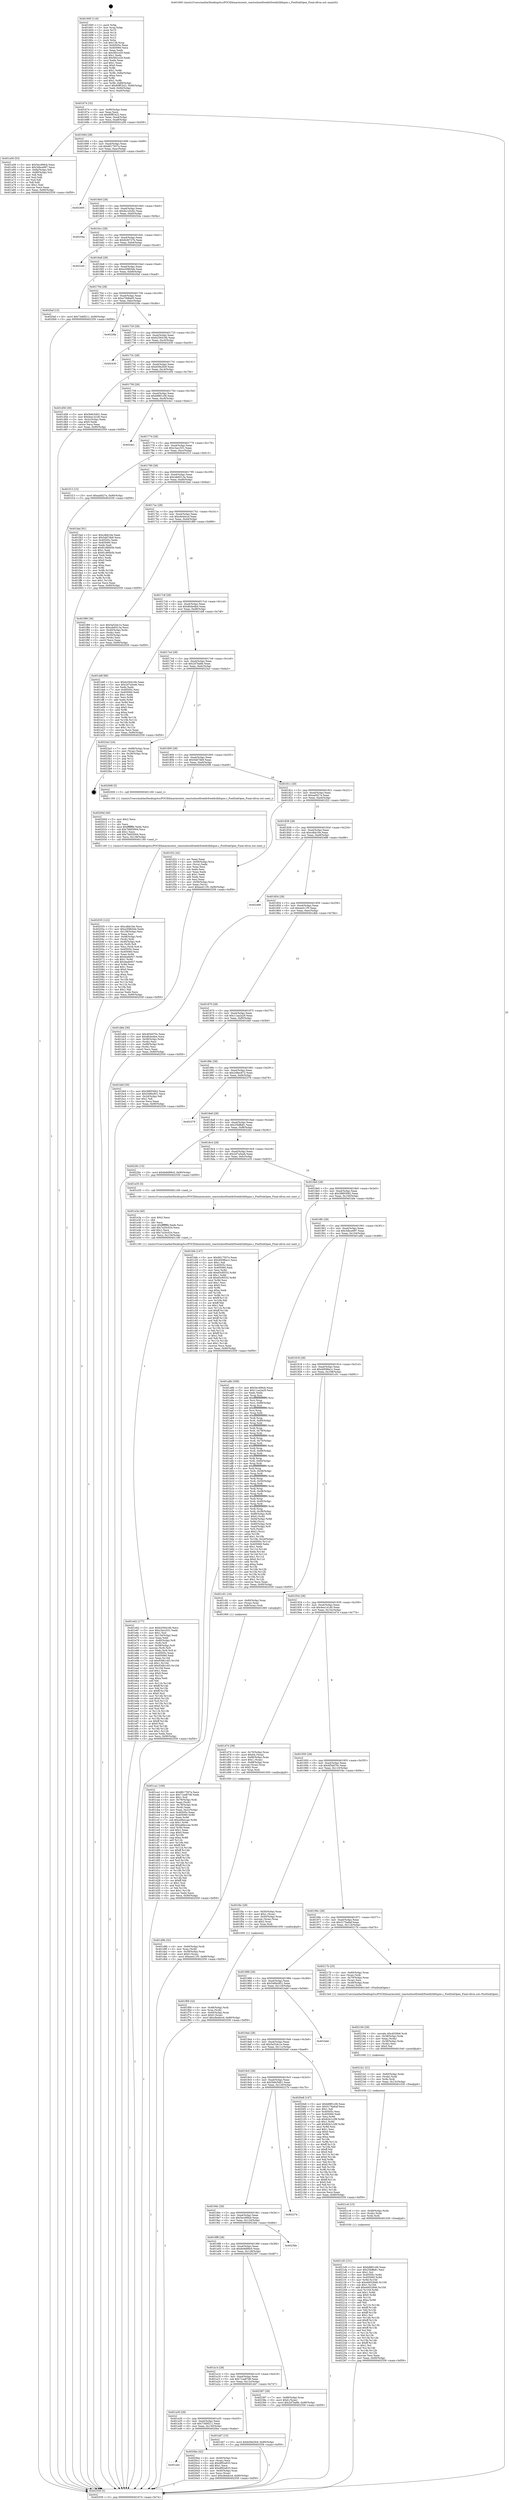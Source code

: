 digraph "0x401600" {
  label = "0x401600 (/mnt/c/Users/mathe/Desktop/tcc/POCII/binaries/extr_reactosbootfreeldrfreeldrlibfspxe.c_PxeDiskOpen_Final-ollvm.out::main(0))"
  labelloc = "t"
  node[shape=record]

  Entry [label="",width=0.3,height=0.3,shape=circle,fillcolor=black,style=filled]
  "0x401674" [label="{
     0x401674 [32]\l
     | [instrs]\l
     &nbsp;&nbsp;0x401674 \<+6\>: mov -0x90(%rbp),%eax\l
     &nbsp;&nbsp;0x40167a \<+2\>: mov %eax,%ecx\l
     &nbsp;&nbsp;0x40167c \<+6\>: sub $0x80ff1b22,%ecx\l
     &nbsp;&nbsp;0x401682 \<+6\>: mov %eax,-0xa4(%rbp)\l
     &nbsp;&nbsp;0x401688 \<+6\>: mov %ecx,-0xa8(%rbp)\l
     &nbsp;&nbsp;0x40168e \<+6\>: je 0000000000401a56 \<main+0x456\>\l
  }"]
  "0x401a56" [label="{
     0x401a56 [53]\l
     | [instrs]\l
     &nbsp;&nbsp;0x401a56 \<+5\>: mov $0x5ec499cb,%eax\l
     &nbsp;&nbsp;0x401a5b \<+5\>: mov $0x3dbce997,%ecx\l
     &nbsp;&nbsp;0x401a60 \<+6\>: mov -0x8a(%rbp),%dl\l
     &nbsp;&nbsp;0x401a66 \<+7\>: mov -0x89(%rbp),%sil\l
     &nbsp;&nbsp;0x401a6d \<+3\>: mov %dl,%dil\l
     &nbsp;&nbsp;0x401a70 \<+3\>: and %sil,%dil\l
     &nbsp;&nbsp;0x401a73 \<+3\>: xor %sil,%dl\l
     &nbsp;&nbsp;0x401a76 \<+3\>: or %dl,%dil\l
     &nbsp;&nbsp;0x401a79 \<+4\>: test $0x1,%dil\l
     &nbsp;&nbsp;0x401a7d \<+3\>: cmovne %ecx,%eax\l
     &nbsp;&nbsp;0x401a80 \<+6\>: mov %eax,-0x90(%rbp)\l
     &nbsp;&nbsp;0x401a86 \<+5\>: jmp 0000000000402559 \<main+0xf59\>\l
  }"]
  "0x401694" [label="{
     0x401694 [28]\l
     | [instrs]\l
     &nbsp;&nbsp;0x401694 \<+5\>: jmp 0000000000401699 \<main+0x99\>\l
     &nbsp;&nbsp;0x401699 \<+6\>: mov -0xa4(%rbp),%eax\l
     &nbsp;&nbsp;0x40169f \<+5\>: sub $0x8617507a,%eax\l
     &nbsp;&nbsp;0x4016a4 \<+6\>: mov %eax,-0xac(%rbp)\l
     &nbsp;&nbsp;0x4016aa \<+6\>: je 0000000000402400 \<main+0xe00\>\l
  }"]
  "0x402559" [label="{
     0x402559 [5]\l
     | [instrs]\l
     &nbsp;&nbsp;0x402559 \<+5\>: jmp 0000000000401674 \<main+0x74\>\l
  }"]
  "0x401600" [label="{
     0x401600 [116]\l
     | [instrs]\l
     &nbsp;&nbsp;0x401600 \<+1\>: push %rbp\l
     &nbsp;&nbsp;0x401601 \<+3\>: mov %rsp,%rbp\l
     &nbsp;&nbsp;0x401604 \<+2\>: push %r15\l
     &nbsp;&nbsp;0x401606 \<+2\>: push %r14\l
     &nbsp;&nbsp;0x401608 \<+2\>: push %r13\l
     &nbsp;&nbsp;0x40160a \<+2\>: push %r12\l
     &nbsp;&nbsp;0x40160c \<+1\>: push %rbx\l
     &nbsp;&nbsp;0x40160d \<+7\>: sub $0x138,%rsp\l
     &nbsp;&nbsp;0x401614 \<+7\>: mov 0x40505c,%eax\l
     &nbsp;&nbsp;0x40161b \<+7\>: mov 0x405060,%ecx\l
     &nbsp;&nbsp;0x401622 \<+2\>: mov %eax,%edx\l
     &nbsp;&nbsp;0x401624 \<+6\>: sub $0x5fd1e29,%edx\l
     &nbsp;&nbsp;0x40162a \<+3\>: sub $0x1,%edx\l
     &nbsp;&nbsp;0x40162d \<+6\>: add $0x5fd1e29,%edx\l
     &nbsp;&nbsp;0x401633 \<+3\>: imul %edx,%eax\l
     &nbsp;&nbsp;0x401636 \<+3\>: and $0x1,%eax\l
     &nbsp;&nbsp;0x401639 \<+3\>: cmp $0x0,%eax\l
     &nbsp;&nbsp;0x40163c \<+4\>: sete %r8b\l
     &nbsp;&nbsp;0x401640 \<+4\>: and $0x1,%r8b\l
     &nbsp;&nbsp;0x401644 \<+7\>: mov %r8b,-0x8a(%rbp)\l
     &nbsp;&nbsp;0x40164b \<+3\>: cmp $0xa,%ecx\l
     &nbsp;&nbsp;0x40164e \<+4\>: setl %r8b\l
     &nbsp;&nbsp;0x401652 \<+4\>: and $0x1,%r8b\l
     &nbsp;&nbsp;0x401656 \<+7\>: mov %r8b,-0x89(%rbp)\l
     &nbsp;&nbsp;0x40165d \<+10\>: movl $0x80ff1b22,-0x90(%rbp)\l
     &nbsp;&nbsp;0x401667 \<+6\>: mov %edi,-0x94(%rbp)\l
     &nbsp;&nbsp;0x40166d \<+7\>: mov %rsi,-0xa0(%rbp)\l
  }"]
  Exit [label="",width=0.3,height=0.3,shape=circle,fillcolor=black,style=filled,peripheries=2]
  "0x402400" [label="{
     0x402400\l
  }", style=dashed]
  "0x4016b0" [label="{
     0x4016b0 [28]\l
     | [instrs]\l
     &nbsp;&nbsp;0x4016b0 \<+5\>: jmp 00000000004016b5 \<main+0xb5\>\l
     &nbsp;&nbsp;0x4016b5 \<+6\>: mov -0xa4(%rbp),%eax\l
     &nbsp;&nbsp;0x4016bb \<+5\>: sub $0x9a1d3c6c,%eax\l
     &nbsp;&nbsp;0x4016c0 \<+6\>: mov %eax,-0xb0(%rbp)\l
     &nbsp;&nbsp;0x4016c6 \<+6\>: je 000000000040254a \<main+0xf4a\>\l
  }"]
  "0x4021d5" [label="{
     0x4021d5 [151]\l
     | [instrs]\l
     &nbsp;&nbsp;0x4021d5 \<+5\>: mov $0xb88f1c06,%eax\l
     &nbsp;&nbsp;0x4021da \<+5\>: mov $0x25bffa81,%esi\l
     &nbsp;&nbsp;0x4021df \<+2\>: mov $0x1,%cl\l
     &nbsp;&nbsp;0x4021e1 \<+8\>: mov 0x40505c,%r8d\l
     &nbsp;&nbsp;0x4021e9 \<+8\>: mov 0x405060,%r9d\l
     &nbsp;&nbsp;0x4021f1 \<+3\>: mov %r8d,%r10d\l
     &nbsp;&nbsp;0x4021f4 \<+7\>: sub $0xeb652846,%r10d\l
     &nbsp;&nbsp;0x4021fb \<+4\>: sub $0x1,%r10d\l
     &nbsp;&nbsp;0x4021ff \<+7\>: add $0xeb652846,%r10d\l
     &nbsp;&nbsp;0x402206 \<+4\>: imul %r10d,%r8d\l
     &nbsp;&nbsp;0x40220a \<+4\>: and $0x1,%r8d\l
     &nbsp;&nbsp;0x40220e \<+4\>: cmp $0x0,%r8d\l
     &nbsp;&nbsp;0x402212 \<+4\>: sete %r11b\l
     &nbsp;&nbsp;0x402216 \<+4\>: cmp $0xa,%r9d\l
     &nbsp;&nbsp;0x40221a \<+3\>: setl %bl\l
     &nbsp;&nbsp;0x40221d \<+3\>: mov %r11b,%r14b\l
     &nbsp;&nbsp;0x402220 \<+4\>: xor $0xff,%r14b\l
     &nbsp;&nbsp;0x402224 \<+3\>: mov %bl,%r15b\l
     &nbsp;&nbsp;0x402227 \<+4\>: xor $0xff,%r15b\l
     &nbsp;&nbsp;0x40222b \<+3\>: xor $0x1,%cl\l
     &nbsp;&nbsp;0x40222e \<+3\>: mov %r14b,%r12b\l
     &nbsp;&nbsp;0x402231 \<+4\>: and $0xff,%r12b\l
     &nbsp;&nbsp;0x402235 \<+3\>: and %cl,%r11b\l
     &nbsp;&nbsp;0x402238 \<+3\>: mov %r15b,%r13b\l
     &nbsp;&nbsp;0x40223b \<+4\>: and $0xff,%r13b\l
     &nbsp;&nbsp;0x40223f \<+2\>: and %cl,%bl\l
     &nbsp;&nbsp;0x402241 \<+3\>: or %r11b,%r12b\l
     &nbsp;&nbsp;0x402244 \<+3\>: or %bl,%r13b\l
     &nbsp;&nbsp;0x402247 \<+3\>: xor %r13b,%r12b\l
     &nbsp;&nbsp;0x40224a \<+3\>: or %r15b,%r14b\l
     &nbsp;&nbsp;0x40224d \<+4\>: xor $0xff,%r14b\l
     &nbsp;&nbsp;0x402251 \<+3\>: or $0x1,%cl\l
     &nbsp;&nbsp;0x402254 \<+3\>: and %cl,%r14b\l
     &nbsp;&nbsp;0x402257 \<+3\>: or %r14b,%r12b\l
     &nbsp;&nbsp;0x40225a \<+4\>: test $0x1,%r12b\l
     &nbsp;&nbsp;0x40225e \<+3\>: cmovne %esi,%eax\l
     &nbsp;&nbsp;0x402261 \<+6\>: mov %eax,-0x90(%rbp)\l
     &nbsp;&nbsp;0x402267 \<+5\>: jmp 0000000000402559 \<main+0xf59\>\l
  }"]
  "0x40254a" [label="{
     0x40254a\l
  }", style=dashed]
  "0x4016cc" [label="{
     0x4016cc [28]\l
     | [instrs]\l
     &nbsp;&nbsp;0x4016cc \<+5\>: jmp 00000000004016d1 \<main+0xd1\>\l
     &nbsp;&nbsp;0x4016d1 \<+6\>: mov -0xa4(%rbp),%eax\l
     &nbsp;&nbsp;0x4016d7 \<+5\>: sub $0x9cfd727b,%eax\l
     &nbsp;&nbsp;0x4016dc \<+6\>: mov %eax,-0xb4(%rbp)\l
     &nbsp;&nbsp;0x4016e2 \<+6\>: je 00000000004022e0 \<main+0xce0\>\l
  }"]
  "0x4021c6" [label="{
     0x4021c6 [15]\l
     | [instrs]\l
     &nbsp;&nbsp;0x4021c6 \<+4\>: mov -0x48(%rbp),%rdx\l
     &nbsp;&nbsp;0x4021ca \<+3\>: mov (%rdx),%rdx\l
     &nbsp;&nbsp;0x4021cd \<+3\>: mov %rdx,%rdi\l
     &nbsp;&nbsp;0x4021d0 \<+5\>: call 0000000000401030 \<free@plt\>\l
     | [calls]\l
     &nbsp;&nbsp;0x401030 \{1\} (unknown)\l
  }"]
  "0x4022e0" [label="{
     0x4022e0\l
  }", style=dashed]
  "0x4016e8" [label="{
     0x4016e8 [28]\l
     | [instrs]\l
     &nbsp;&nbsp;0x4016e8 \<+5\>: jmp 00000000004016ed \<main+0xed\>\l
     &nbsp;&nbsp;0x4016ed \<+6\>: mov -0xa4(%rbp),%eax\l
     &nbsp;&nbsp;0x4016f3 \<+5\>: sub $0xa308b5de,%eax\l
     &nbsp;&nbsp;0x4016f8 \<+6\>: mov %eax,-0xb8(%rbp)\l
     &nbsp;&nbsp;0x4016fe \<+6\>: je 00000000004020af \<main+0xaaf\>\l
  }"]
  "0x4021b1" [label="{
     0x4021b1 [21]\l
     | [instrs]\l
     &nbsp;&nbsp;0x4021b1 \<+4\>: mov -0x60(%rbp),%rdx\l
     &nbsp;&nbsp;0x4021b5 \<+3\>: mov (%rdx),%rdx\l
     &nbsp;&nbsp;0x4021b8 \<+3\>: mov %rdx,%rdi\l
     &nbsp;&nbsp;0x4021bb \<+6\>: mov %eax,-0x13c(%rbp)\l
     &nbsp;&nbsp;0x4021c1 \<+5\>: call 0000000000401030 \<free@plt\>\l
     | [calls]\l
     &nbsp;&nbsp;0x401030 \{1\} (unknown)\l
  }"]
  "0x4020af" [label="{
     0x4020af [15]\l
     | [instrs]\l
     &nbsp;&nbsp;0x4020af \<+10\>: movl $0x73d0f211,-0x90(%rbp)\l
     &nbsp;&nbsp;0x4020b9 \<+5\>: jmp 0000000000402559 \<main+0xf59\>\l
  }"]
  "0x401704" [label="{
     0x401704 [28]\l
     | [instrs]\l
     &nbsp;&nbsp;0x401704 \<+5\>: jmp 0000000000401709 \<main+0x109\>\l
     &nbsp;&nbsp;0x401709 \<+6\>: mov -0xa4(%rbp),%eax\l
     &nbsp;&nbsp;0x40170f \<+5\>: sub $0xa79d6a05,%eax\l
     &nbsp;&nbsp;0x401714 \<+6\>: mov %eax,-0xbc(%rbp)\l
     &nbsp;&nbsp;0x40171a \<+6\>: je 000000000040228a \<main+0xc8a\>\l
  }"]
  "0x402194" [label="{
     0x402194 [29]\l
     | [instrs]\l
     &nbsp;&nbsp;0x402194 \<+10\>: movabs $0x4030b6,%rdi\l
     &nbsp;&nbsp;0x40219e \<+4\>: mov -0x38(%rbp),%rdx\l
     &nbsp;&nbsp;0x4021a2 \<+2\>: mov %eax,(%rdx)\l
     &nbsp;&nbsp;0x4021a4 \<+4\>: mov -0x38(%rbp),%rdx\l
     &nbsp;&nbsp;0x4021a8 \<+2\>: mov (%rdx),%esi\l
     &nbsp;&nbsp;0x4021aa \<+2\>: mov $0x0,%al\l
     &nbsp;&nbsp;0x4021ac \<+5\>: call 0000000000401040 \<printf@plt\>\l
     | [calls]\l
     &nbsp;&nbsp;0x401040 \{1\} (unknown)\l
  }"]
  "0x40228a" [label="{
     0x40228a\l
  }", style=dashed]
  "0x401720" [label="{
     0x401720 [28]\l
     | [instrs]\l
     &nbsp;&nbsp;0x401720 \<+5\>: jmp 0000000000401725 \<main+0x125\>\l
     &nbsp;&nbsp;0x401725 \<+6\>: mov -0xa4(%rbp),%eax\l
     &nbsp;&nbsp;0x40172b \<+5\>: sub $0xb256416b,%eax\l
     &nbsp;&nbsp;0x401730 \<+6\>: mov %eax,-0xc0(%rbp)\l
     &nbsp;&nbsp;0x401736 \<+6\>: je 0000000000402430 \<main+0xe30\>\l
  }"]
  "0x401a4c" [label="{
     0x401a4c\l
  }", style=dashed]
  "0x402430" [label="{
     0x402430\l
  }", style=dashed]
  "0x40173c" [label="{
     0x40173c [28]\l
     | [instrs]\l
     &nbsp;&nbsp;0x40173c \<+5\>: jmp 0000000000401741 \<main+0x141\>\l
     &nbsp;&nbsp;0x401741 \<+6\>: mov -0xa4(%rbp),%eax\l
     &nbsp;&nbsp;0x401747 \<+5\>: sub $0xb59e2fc9,%eax\l
     &nbsp;&nbsp;0x40174c \<+6\>: mov %eax,-0xc4(%rbp)\l
     &nbsp;&nbsp;0x401752 \<+6\>: je 0000000000401d56 \<main+0x756\>\l
  }"]
  "0x4020be" [label="{
     0x4020be [42]\l
     | [instrs]\l
     &nbsp;&nbsp;0x4020be \<+4\>: mov -0x40(%rbp),%rax\l
     &nbsp;&nbsp;0x4020c2 \<+2\>: mov (%rax),%ecx\l
     &nbsp;&nbsp;0x4020c4 \<+6\>: sub $0xdf92e633,%ecx\l
     &nbsp;&nbsp;0x4020ca \<+3\>: add $0x1,%ecx\l
     &nbsp;&nbsp;0x4020cd \<+6\>: add $0xdf92e633,%ecx\l
     &nbsp;&nbsp;0x4020d3 \<+4\>: mov -0x40(%rbp),%rax\l
     &nbsp;&nbsp;0x4020d7 \<+2\>: mov %ecx,(%rax)\l
     &nbsp;&nbsp;0x4020d9 \<+10\>: movl $0xcfe4dccd,-0x90(%rbp)\l
     &nbsp;&nbsp;0x4020e3 \<+5\>: jmp 0000000000402559 \<main+0xf59\>\l
  }"]
  "0x401d56" [label="{
     0x401d56 [30]\l
     | [instrs]\l
     &nbsp;&nbsp;0x401d56 \<+5\>: mov $0x5b8c5d01,%eax\l
     &nbsp;&nbsp;0x401d5b \<+5\>: mov $0x4ea141d0,%ecx\l
     &nbsp;&nbsp;0x401d60 \<+3\>: mov -0x2c(%rbp),%edx\l
     &nbsp;&nbsp;0x401d63 \<+3\>: cmp $0x0,%edx\l
     &nbsp;&nbsp;0x401d66 \<+3\>: cmove %ecx,%eax\l
     &nbsp;&nbsp;0x401d69 \<+6\>: mov %eax,-0x90(%rbp)\l
     &nbsp;&nbsp;0x401d6f \<+5\>: jmp 0000000000402559 \<main+0xf59\>\l
  }"]
  "0x401758" [label="{
     0x401758 [28]\l
     | [instrs]\l
     &nbsp;&nbsp;0x401758 \<+5\>: jmp 000000000040175d \<main+0x15d\>\l
     &nbsp;&nbsp;0x40175d \<+6\>: mov -0xa4(%rbp),%eax\l
     &nbsp;&nbsp;0x401763 \<+5\>: sub $0xb88f1c06,%eax\l
     &nbsp;&nbsp;0x401768 \<+6\>: mov %eax,-0xc8(%rbp)\l
     &nbsp;&nbsp;0x40176e \<+6\>: je 00000000004024e1 \<main+0xee1\>\l
  }"]
  "0x402035" [label="{
     0x402035 [122]\l
     | [instrs]\l
     &nbsp;&nbsp;0x402035 \<+5\>: mov $0xcdbb16e,%ecx\l
     &nbsp;&nbsp;0x40203a \<+5\>: mov $0xa308b5de,%edx\l
     &nbsp;&nbsp;0x40203f \<+6\>: mov -0x138(%rbp),%esi\l
     &nbsp;&nbsp;0x402045 \<+3\>: imul %eax,%esi\l
     &nbsp;&nbsp;0x402048 \<+4\>: mov -0x48(%rbp),%rdi\l
     &nbsp;&nbsp;0x40204c \<+3\>: mov (%rdi),%rdi\l
     &nbsp;&nbsp;0x40204f \<+4\>: mov -0x40(%rbp),%r8\l
     &nbsp;&nbsp;0x402053 \<+3\>: movslq (%r8),%r8\l
     &nbsp;&nbsp;0x402056 \<+4\>: mov %esi,(%rdi,%r8,4)\l
     &nbsp;&nbsp;0x40205a \<+7\>: mov 0x40505c,%eax\l
     &nbsp;&nbsp;0x402061 \<+7\>: mov 0x405060,%esi\l
     &nbsp;&nbsp;0x402068 \<+3\>: mov %eax,%r9d\l
     &nbsp;&nbsp;0x40206b \<+7\>: sub $0x4eafe927,%r9d\l
     &nbsp;&nbsp;0x402072 \<+4\>: sub $0x1,%r9d\l
     &nbsp;&nbsp;0x402076 \<+7\>: add $0x4eafe927,%r9d\l
     &nbsp;&nbsp;0x40207d \<+4\>: imul %r9d,%eax\l
     &nbsp;&nbsp;0x402081 \<+3\>: and $0x1,%eax\l
     &nbsp;&nbsp;0x402084 \<+3\>: cmp $0x0,%eax\l
     &nbsp;&nbsp;0x402087 \<+4\>: sete %r10b\l
     &nbsp;&nbsp;0x40208b \<+3\>: cmp $0xa,%esi\l
     &nbsp;&nbsp;0x40208e \<+4\>: setl %r11b\l
     &nbsp;&nbsp;0x402092 \<+3\>: mov %r10b,%bl\l
     &nbsp;&nbsp;0x402095 \<+3\>: and %r11b,%bl\l
     &nbsp;&nbsp;0x402098 \<+3\>: xor %r11b,%r10b\l
     &nbsp;&nbsp;0x40209b \<+3\>: or %r10b,%bl\l
     &nbsp;&nbsp;0x40209e \<+3\>: test $0x1,%bl\l
     &nbsp;&nbsp;0x4020a1 \<+3\>: cmovne %edx,%ecx\l
     &nbsp;&nbsp;0x4020a4 \<+6\>: mov %ecx,-0x90(%rbp)\l
     &nbsp;&nbsp;0x4020aa \<+5\>: jmp 0000000000402559 \<main+0xf59\>\l
  }"]
  "0x4024e1" [label="{
     0x4024e1\l
  }", style=dashed]
  "0x401774" [label="{
     0x401774 [28]\l
     | [instrs]\l
     &nbsp;&nbsp;0x401774 \<+5\>: jmp 0000000000401779 \<main+0x179\>\l
     &nbsp;&nbsp;0x401779 \<+6\>: mov -0xa4(%rbp),%eax\l
     &nbsp;&nbsp;0x40177f \<+5\>: sub $0xc3acc531,%eax\l
     &nbsp;&nbsp;0x401784 \<+6\>: mov %eax,-0xcc(%rbp)\l
     &nbsp;&nbsp;0x40178a \<+6\>: je 0000000000401f13 \<main+0x913\>\l
  }"]
  "0x40200d" [label="{
     0x40200d [40]\l
     | [instrs]\l
     &nbsp;&nbsp;0x40200d \<+5\>: mov $0x2,%ecx\l
     &nbsp;&nbsp;0x402012 \<+1\>: cltd\l
     &nbsp;&nbsp;0x402013 \<+2\>: idiv %ecx\l
     &nbsp;&nbsp;0x402015 \<+6\>: imul $0xfffffffe,%edx,%ecx\l
     &nbsp;&nbsp;0x40201b \<+6\>: sub $0x7b605004,%ecx\l
     &nbsp;&nbsp;0x402021 \<+3\>: add $0x1,%ecx\l
     &nbsp;&nbsp;0x402024 \<+6\>: add $0x7b605004,%ecx\l
     &nbsp;&nbsp;0x40202a \<+6\>: mov %ecx,-0x138(%rbp)\l
     &nbsp;&nbsp;0x402030 \<+5\>: call 0000000000401160 \<next_i\>\l
     | [calls]\l
     &nbsp;&nbsp;0x401160 \{1\} (/mnt/c/Users/mathe/Desktop/tcc/POCII/binaries/extr_reactosbootfreeldrfreeldrlibfspxe.c_PxeDiskOpen_Final-ollvm.out::next_i)\l
  }"]
  "0x401f13" [label="{
     0x401f13 [15]\l
     | [instrs]\l
     &nbsp;&nbsp;0x401f13 \<+10\>: movl $0xaaf427a,-0x90(%rbp)\l
     &nbsp;&nbsp;0x401f1d \<+5\>: jmp 0000000000402559 \<main+0xf59\>\l
  }"]
  "0x401790" [label="{
     0x401790 [28]\l
     | [instrs]\l
     &nbsp;&nbsp;0x401790 \<+5\>: jmp 0000000000401795 \<main+0x195\>\l
     &nbsp;&nbsp;0x401795 \<+6\>: mov -0xa4(%rbp),%eax\l
     &nbsp;&nbsp;0x40179b \<+5\>: sub $0xcde9313a,%eax\l
     &nbsp;&nbsp;0x4017a0 \<+6\>: mov %eax,-0xd0(%rbp)\l
     &nbsp;&nbsp;0x4017a6 \<+6\>: je 0000000000401fad \<main+0x9ad\>\l
  }"]
  "0x401f69" [label="{
     0x401f69 [32]\l
     | [instrs]\l
     &nbsp;&nbsp;0x401f69 \<+4\>: mov -0x48(%rbp),%rdi\l
     &nbsp;&nbsp;0x401f6d \<+3\>: mov %rax,(%rdi)\l
     &nbsp;&nbsp;0x401f70 \<+4\>: mov -0x40(%rbp),%rax\l
     &nbsp;&nbsp;0x401f74 \<+6\>: movl $0x0,(%rax)\l
     &nbsp;&nbsp;0x401f7a \<+10\>: movl $0xcfe4dccd,-0x90(%rbp)\l
     &nbsp;&nbsp;0x401f84 \<+5\>: jmp 0000000000402559 \<main+0xf59\>\l
  }"]
  "0x401fad" [label="{
     0x401fad [91]\l
     | [instrs]\l
     &nbsp;&nbsp;0x401fad \<+5\>: mov $0xcdbb16e,%eax\l
     &nbsp;&nbsp;0x401fb2 \<+5\>: mov $0x5dd7db9,%ecx\l
     &nbsp;&nbsp;0x401fb7 \<+7\>: mov 0x40505c,%edx\l
     &nbsp;&nbsp;0x401fbe \<+7\>: mov 0x405060,%esi\l
     &nbsp;&nbsp;0x401fc5 \<+2\>: mov %edx,%edi\l
     &nbsp;&nbsp;0x401fc7 \<+6\>: add $0x81d80b5b,%edi\l
     &nbsp;&nbsp;0x401fcd \<+3\>: sub $0x1,%edi\l
     &nbsp;&nbsp;0x401fd0 \<+6\>: sub $0x81d80b5b,%edi\l
     &nbsp;&nbsp;0x401fd6 \<+3\>: imul %edi,%edx\l
     &nbsp;&nbsp;0x401fd9 \<+3\>: and $0x1,%edx\l
     &nbsp;&nbsp;0x401fdc \<+3\>: cmp $0x0,%edx\l
     &nbsp;&nbsp;0x401fdf \<+4\>: sete %r8b\l
     &nbsp;&nbsp;0x401fe3 \<+3\>: cmp $0xa,%esi\l
     &nbsp;&nbsp;0x401fe6 \<+4\>: setl %r9b\l
     &nbsp;&nbsp;0x401fea \<+3\>: mov %r8b,%r10b\l
     &nbsp;&nbsp;0x401fed \<+3\>: and %r9b,%r10b\l
     &nbsp;&nbsp;0x401ff0 \<+3\>: xor %r9b,%r8b\l
     &nbsp;&nbsp;0x401ff3 \<+3\>: or %r8b,%r10b\l
     &nbsp;&nbsp;0x401ff6 \<+4\>: test $0x1,%r10b\l
     &nbsp;&nbsp;0x401ffa \<+3\>: cmovne %ecx,%eax\l
     &nbsp;&nbsp;0x401ffd \<+6\>: mov %eax,-0x90(%rbp)\l
     &nbsp;&nbsp;0x402003 \<+5\>: jmp 0000000000402559 \<main+0xf59\>\l
  }"]
  "0x4017ac" [label="{
     0x4017ac [28]\l
     | [instrs]\l
     &nbsp;&nbsp;0x4017ac \<+5\>: jmp 00000000004017b1 \<main+0x1b1\>\l
     &nbsp;&nbsp;0x4017b1 \<+6\>: mov -0xa4(%rbp),%eax\l
     &nbsp;&nbsp;0x4017b7 \<+5\>: sub $0xcfe4dccd,%eax\l
     &nbsp;&nbsp;0x4017bc \<+6\>: mov %eax,-0xd4(%rbp)\l
     &nbsp;&nbsp;0x4017c2 \<+6\>: je 0000000000401f89 \<main+0x989\>\l
  }"]
  "0x401e62" [label="{
     0x401e62 [177]\l
     | [instrs]\l
     &nbsp;&nbsp;0x401e62 \<+5\>: mov $0xb256416b,%ecx\l
     &nbsp;&nbsp;0x401e67 \<+5\>: mov $0xc3acc531,%edx\l
     &nbsp;&nbsp;0x401e6c \<+3\>: mov $0x1,%sil\l
     &nbsp;&nbsp;0x401e6f \<+6\>: mov -0x134(%rbp),%edi\l
     &nbsp;&nbsp;0x401e75 \<+3\>: imul %eax,%edi\l
     &nbsp;&nbsp;0x401e78 \<+4\>: mov -0x60(%rbp),%r8\l
     &nbsp;&nbsp;0x401e7c \<+3\>: mov (%r8),%r8\l
     &nbsp;&nbsp;0x401e7f \<+4\>: mov -0x58(%rbp),%r9\l
     &nbsp;&nbsp;0x401e83 \<+3\>: movslq (%r9),%r9\l
     &nbsp;&nbsp;0x401e86 \<+4\>: mov %edi,(%r8,%r9,4)\l
     &nbsp;&nbsp;0x401e8a \<+7\>: mov 0x40505c,%eax\l
     &nbsp;&nbsp;0x401e91 \<+7\>: mov 0x405060,%edi\l
     &nbsp;&nbsp;0x401e98 \<+3\>: mov %eax,%r10d\l
     &nbsp;&nbsp;0x401e9b \<+7\>: sub $0x93db1c63,%r10d\l
     &nbsp;&nbsp;0x401ea2 \<+4\>: sub $0x1,%r10d\l
     &nbsp;&nbsp;0x401ea6 \<+7\>: add $0x93db1c63,%r10d\l
     &nbsp;&nbsp;0x401ead \<+4\>: imul %r10d,%eax\l
     &nbsp;&nbsp;0x401eb1 \<+3\>: and $0x1,%eax\l
     &nbsp;&nbsp;0x401eb4 \<+3\>: cmp $0x0,%eax\l
     &nbsp;&nbsp;0x401eb7 \<+4\>: sete %r11b\l
     &nbsp;&nbsp;0x401ebb \<+3\>: cmp $0xa,%edi\l
     &nbsp;&nbsp;0x401ebe \<+3\>: setl %bl\l
     &nbsp;&nbsp;0x401ec1 \<+3\>: mov %r11b,%r14b\l
     &nbsp;&nbsp;0x401ec4 \<+4\>: xor $0xff,%r14b\l
     &nbsp;&nbsp;0x401ec8 \<+3\>: mov %bl,%r15b\l
     &nbsp;&nbsp;0x401ecb \<+4\>: xor $0xff,%r15b\l
     &nbsp;&nbsp;0x401ecf \<+4\>: xor $0x0,%sil\l
     &nbsp;&nbsp;0x401ed3 \<+3\>: mov %r14b,%r12b\l
     &nbsp;&nbsp;0x401ed6 \<+4\>: and $0x0,%r12b\l
     &nbsp;&nbsp;0x401eda \<+3\>: and %sil,%r11b\l
     &nbsp;&nbsp;0x401edd \<+3\>: mov %r15b,%r13b\l
     &nbsp;&nbsp;0x401ee0 \<+4\>: and $0x0,%r13b\l
     &nbsp;&nbsp;0x401ee4 \<+3\>: and %sil,%bl\l
     &nbsp;&nbsp;0x401ee7 \<+3\>: or %r11b,%r12b\l
     &nbsp;&nbsp;0x401eea \<+3\>: or %bl,%r13b\l
     &nbsp;&nbsp;0x401eed \<+3\>: xor %r13b,%r12b\l
     &nbsp;&nbsp;0x401ef0 \<+3\>: or %r15b,%r14b\l
     &nbsp;&nbsp;0x401ef3 \<+4\>: xor $0xff,%r14b\l
     &nbsp;&nbsp;0x401ef7 \<+4\>: or $0x0,%sil\l
     &nbsp;&nbsp;0x401efb \<+3\>: and %sil,%r14b\l
     &nbsp;&nbsp;0x401efe \<+3\>: or %r14b,%r12b\l
     &nbsp;&nbsp;0x401f01 \<+4\>: test $0x1,%r12b\l
     &nbsp;&nbsp;0x401f05 \<+3\>: cmovne %edx,%ecx\l
     &nbsp;&nbsp;0x401f08 \<+6\>: mov %ecx,-0x90(%rbp)\l
     &nbsp;&nbsp;0x401f0e \<+5\>: jmp 0000000000402559 \<main+0xf59\>\l
  }"]
  "0x401f89" [label="{
     0x401f89 [36]\l
     | [instrs]\l
     &nbsp;&nbsp;0x401f89 \<+5\>: mov $0x5a52dc1e,%eax\l
     &nbsp;&nbsp;0x401f8e \<+5\>: mov $0xcde9313a,%ecx\l
     &nbsp;&nbsp;0x401f93 \<+4\>: mov -0x40(%rbp),%rdx\l
     &nbsp;&nbsp;0x401f97 \<+2\>: mov (%rdx),%esi\l
     &nbsp;&nbsp;0x401f99 \<+4\>: mov -0x50(%rbp),%rdx\l
     &nbsp;&nbsp;0x401f9d \<+2\>: cmp (%rdx),%esi\l
     &nbsp;&nbsp;0x401f9f \<+3\>: cmovl %ecx,%eax\l
     &nbsp;&nbsp;0x401fa2 \<+6\>: mov %eax,-0x90(%rbp)\l
     &nbsp;&nbsp;0x401fa8 \<+5\>: jmp 0000000000402559 \<main+0xf59\>\l
  }"]
  "0x4017c8" [label="{
     0x4017c8 [28]\l
     | [instrs]\l
     &nbsp;&nbsp;0x4017c8 \<+5\>: jmp 00000000004017cd \<main+0x1cd\>\l
     &nbsp;&nbsp;0x4017cd \<+6\>: mov -0xa4(%rbp),%eax\l
     &nbsp;&nbsp;0x4017d3 \<+5\>: sub $0xdfcbe4b4,%eax\l
     &nbsp;&nbsp;0x4017d8 \<+6\>: mov %eax,-0xd8(%rbp)\l
     &nbsp;&nbsp;0x4017de \<+6\>: je 0000000000401ddf \<main+0x7df\>\l
  }"]
  "0x401e3a" [label="{
     0x401e3a [40]\l
     | [instrs]\l
     &nbsp;&nbsp;0x401e3a \<+5\>: mov $0x2,%ecx\l
     &nbsp;&nbsp;0x401e3f \<+1\>: cltd\l
     &nbsp;&nbsp;0x401e40 \<+2\>: idiv %ecx\l
     &nbsp;&nbsp;0x401e42 \<+6\>: imul $0xfffffffe,%edx,%ecx\l
     &nbsp;&nbsp;0x401e48 \<+6\>: add $0x7a20c024,%ecx\l
     &nbsp;&nbsp;0x401e4e \<+3\>: add $0x1,%ecx\l
     &nbsp;&nbsp;0x401e51 \<+6\>: sub $0x7a20c024,%ecx\l
     &nbsp;&nbsp;0x401e57 \<+6\>: mov %ecx,-0x134(%rbp)\l
     &nbsp;&nbsp;0x401e5d \<+5\>: call 0000000000401160 \<next_i\>\l
     | [calls]\l
     &nbsp;&nbsp;0x401160 \{1\} (/mnt/c/Users/mathe/Desktop/tcc/POCII/binaries/extr_reactosbootfreeldrfreeldrlibfspxe.c_PxeDiskOpen_Final-ollvm.out::next_i)\l
  }"]
  "0x401ddf" [label="{
     0x401ddf [86]\l
     | [instrs]\l
     &nbsp;&nbsp;0x401ddf \<+5\>: mov $0xb256416b,%eax\l
     &nbsp;&nbsp;0x401de4 \<+5\>: mov $0x2d7a5eeb,%ecx\l
     &nbsp;&nbsp;0x401de9 \<+2\>: xor %edx,%edx\l
     &nbsp;&nbsp;0x401deb \<+7\>: mov 0x40505c,%esi\l
     &nbsp;&nbsp;0x401df2 \<+7\>: mov 0x405060,%edi\l
     &nbsp;&nbsp;0x401df9 \<+3\>: sub $0x1,%edx\l
     &nbsp;&nbsp;0x401dfc \<+3\>: mov %esi,%r8d\l
     &nbsp;&nbsp;0x401dff \<+3\>: add %edx,%r8d\l
     &nbsp;&nbsp;0x401e02 \<+4\>: imul %r8d,%esi\l
     &nbsp;&nbsp;0x401e06 \<+3\>: and $0x1,%esi\l
     &nbsp;&nbsp;0x401e09 \<+3\>: cmp $0x0,%esi\l
     &nbsp;&nbsp;0x401e0c \<+4\>: sete %r9b\l
     &nbsp;&nbsp;0x401e10 \<+3\>: cmp $0xa,%edi\l
     &nbsp;&nbsp;0x401e13 \<+4\>: setl %r10b\l
     &nbsp;&nbsp;0x401e17 \<+3\>: mov %r9b,%r11b\l
     &nbsp;&nbsp;0x401e1a \<+3\>: and %r10b,%r11b\l
     &nbsp;&nbsp;0x401e1d \<+3\>: xor %r10b,%r9b\l
     &nbsp;&nbsp;0x401e20 \<+3\>: or %r9b,%r11b\l
     &nbsp;&nbsp;0x401e23 \<+4\>: test $0x1,%r11b\l
     &nbsp;&nbsp;0x401e27 \<+3\>: cmovne %ecx,%eax\l
     &nbsp;&nbsp;0x401e2a \<+6\>: mov %eax,-0x90(%rbp)\l
     &nbsp;&nbsp;0x401e30 \<+5\>: jmp 0000000000402559 \<main+0xf59\>\l
  }"]
  "0x4017e4" [label="{
     0x4017e4 [28]\l
     | [instrs]\l
     &nbsp;&nbsp;0x4017e4 \<+5\>: jmp 00000000004017e9 \<main+0x1e9\>\l
     &nbsp;&nbsp;0x4017e9 \<+6\>: mov -0xa4(%rbp),%eax\l
     &nbsp;&nbsp;0x4017ef \<+5\>: sub $0x2d7ba6b,%eax\l
     &nbsp;&nbsp;0x4017f4 \<+6\>: mov %eax,-0xdc(%rbp)\l
     &nbsp;&nbsp;0x4017fa \<+6\>: je 00000000004023a3 \<main+0xda3\>\l
  }"]
  "0x401d9b" [label="{
     0x401d9b [32]\l
     | [instrs]\l
     &nbsp;&nbsp;0x401d9b \<+4\>: mov -0x60(%rbp),%rdi\l
     &nbsp;&nbsp;0x401d9f \<+3\>: mov %rax,(%rdi)\l
     &nbsp;&nbsp;0x401da2 \<+4\>: mov -0x58(%rbp),%rax\l
     &nbsp;&nbsp;0x401da6 \<+6\>: movl $0x0,(%rax)\l
     &nbsp;&nbsp;0x401dac \<+10\>: movl $0xee411f5,-0x90(%rbp)\l
     &nbsp;&nbsp;0x401db6 \<+5\>: jmp 0000000000402559 \<main+0xf59\>\l
  }"]
  "0x4023a3" [label="{
     0x4023a3 [24]\l
     | [instrs]\l
     &nbsp;&nbsp;0x4023a3 \<+7\>: mov -0x88(%rbp),%rax\l
     &nbsp;&nbsp;0x4023aa \<+2\>: mov (%rax),%eax\l
     &nbsp;&nbsp;0x4023ac \<+4\>: lea -0x28(%rbp),%rsp\l
     &nbsp;&nbsp;0x4023b0 \<+1\>: pop %rbx\l
     &nbsp;&nbsp;0x4023b1 \<+2\>: pop %r12\l
     &nbsp;&nbsp;0x4023b3 \<+2\>: pop %r13\l
     &nbsp;&nbsp;0x4023b5 \<+2\>: pop %r14\l
     &nbsp;&nbsp;0x4023b7 \<+2\>: pop %r15\l
     &nbsp;&nbsp;0x4023b9 \<+1\>: pop %rbp\l
     &nbsp;&nbsp;0x4023ba \<+1\>: ret\l
  }"]
  "0x401800" [label="{
     0x401800 [28]\l
     | [instrs]\l
     &nbsp;&nbsp;0x401800 \<+5\>: jmp 0000000000401805 \<main+0x205\>\l
     &nbsp;&nbsp;0x401805 \<+6\>: mov -0xa4(%rbp),%eax\l
     &nbsp;&nbsp;0x40180b \<+5\>: sub $0x5dd7db9,%eax\l
     &nbsp;&nbsp;0x401810 \<+6\>: mov %eax,-0xe0(%rbp)\l
     &nbsp;&nbsp;0x401816 \<+6\>: je 0000000000402008 \<main+0xa08\>\l
  }"]
  "0x401a30" [label="{
     0x401a30 [28]\l
     | [instrs]\l
     &nbsp;&nbsp;0x401a30 \<+5\>: jmp 0000000000401a35 \<main+0x435\>\l
     &nbsp;&nbsp;0x401a35 \<+6\>: mov -0xa4(%rbp),%eax\l
     &nbsp;&nbsp;0x401a3b \<+5\>: sub $0x73d0f211,%eax\l
     &nbsp;&nbsp;0x401a40 \<+6\>: mov %eax,-0x130(%rbp)\l
     &nbsp;&nbsp;0x401a46 \<+6\>: je 00000000004020be \<main+0xabe\>\l
  }"]
  "0x402008" [label="{
     0x402008 [5]\l
     | [instrs]\l
     &nbsp;&nbsp;0x402008 \<+5\>: call 0000000000401160 \<next_i\>\l
     | [calls]\l
     &nbsp;&nbsp;0x401160 \{1\} (/mnt/c/Users/mathe/Desktop/tcc/POCII/binaries/extr_reactosbootfreeldrfreeldrlibfspxe.c_PxeDiskOpen_Final-ollvm.out::next_i)\l
  }"]
  "0x40181c" [label="{
     0x40181c [28]\l
     | [instrs]\l
     &nbsp;&nbsp;0x40181c \<+5\>: jmp 0000000000401821 \<main+0x221\>\l
     &nbsp;&nbsp;0x401821 \<+6\>: mov -0xa4(%rbp),%eax\l
     &nbsp;&nbsp;0x401827 \<+5\>: sub $0xaaf427a,%eax\l
     &nbsp;&nbsp;0x40182c \<+6\>: mov %eax,-0xe4(%rbp)\l
     &nbsp;&nbsp;0x401832 \<+6\>: je 0000000000401f22 \<main+0x922\>\l
  }"]
  "0x401d47" [label="{
     0x401d47 [15]\l
     | [instrs]\l
     &nbsp;&nbsp;0x401d47 \<+10\>: movl $0xb59e2fc9,-0x90(%rbp)\l
     &nbsp;&nbsp;0x401d51 \<+5\>: jmp 0000000000402559 \<main+0xf59\>\l
  }"]
  "0x401f22" [label="{
     0x401f22 [42]\l
     | [instrs]\l
     &nbsp;&nbsp;0x401f22 \<+2\>: xor %eax,%eax\l
     &nbsp;&nbsp;0x401f24 \<+4\>: mov -0x58(%rbp),%rcx\l
     &nbsp;&nbsp;0x401f28 \<+2\>: mov (%rcx),%edx\l
     &nbsp;&nbsp;0x401f2a \<+2\>: mov %eax,%esi\l
     &nbsp;&nbsp;0x401f2c \<+2\>: sub %edx,%esi\l
     &nbsp;&nbsp;0x401f2e \<+2\>: mov %eax,%edx\l
     &nbsp;&nbsp;0x401f30 \<+3\>: sub $0x1,%edx\l
     &nbsp;&nbsp;0x401f33 \<+2\>: add %edx,%esi\l
     &nbsp;&nbsp;0x401f35 \<+2\>: sub %esi,%eax\l
     &nbsp;&nbsp;0x401f37 \<+4\>: mov -0x58(%rbp),%rcx\l
     &nbsp;&nbsp;0x401f3b \<+2\>: mov %eax,(%rcx)\l
     &nbsp;&nbsp;0x401f3d \<+10\>: movl $0xee411f5,-0x90(%rbp)\l
     &nbsp;&nbsp;0x401f47 \<+5\>: jmp 0000000000402559 \<main+0xf59\>\l
  }"]
  "0x401838" [label="{
     0x401838 [28]\l
     | [instrs]\l
     &nbsp;&nbsp;0x401838 \<+5\>: jmp 000000000040183d \<main+0x23d\>\l
     &nbsp;&nbsp;0x40183d \<+6\>: mov -0xa4(%rbp),%eax\l
     &nbsp;&nbsp;0x401843 \<+5\>: sub $0xcdbb16e,%eax\l
     &nbsp;&nbsp;0x401848 \<+6\>: mov %eax,-0xe8(%rbp)\l
     &nbsp;&nbsp;0x40184e \<+6\>: je 0000000000402486 \<main+0xe86\>\l
  }"]
  "0x401a14" [label="{
     0x401a14 [28]\l
     | [instrs]\l
     &nbsp;&nbsp;0x401a14 \<+5\>: jmp 0000000000401a19 \<main+0x419\>\l
     &nbsp;&nbsp;0x401a19 \<+6\>: mov -0xa4(%rbp),%eax\l
     &nbsp;&nbsp;0x401a1f \<+5\>: sub $0x71ea87d6,%eax\l
     &nbsp;&nbsp;0x401a24 \<+6\>: mov %eax,-0x12c(%rbp)\l
     &nbsp;&nbsp;0x401a2a \<+6\>: je 0000000000401d47 \<main+0x747\>\l
  }"]
  "0x402486" [label="{
     0x402486\l
  }", style=dashed]
  "0x401854" [label="{
     0x401854 [28]\l
     | [instrs]\l
     &nbsp;&nbsp;0x401854 \<+5\>: jmp 0000000000401859 \<main+0x259\>\l
     &nbsp;&nbsp;0x401859 \<+6\>: mov -0xa4(%rbp),%eax\l
     &nbsp;&nbsp;0x40185f \<+5\>: sub $0xee411f5,%eax\l
     &nbsp;&nbsp;0x401864 \<+6\>: mov %eax,-0xec(%rbp)\l
     &nbsp;&nbsp;0x40186a \<+6\>: je 0000000000401dbb \<main+0x7bb\>\l
  }"]
  "0x402387" [label="{
     0x402387 [28]\l
     | [instrs]\l
     &nbsp;&nbsp;0x402387 \<+7\>: mov -0x88(%rbp),%rax\l
     &nbsp;&nbsp;0x40238e \<+6\>: movl $0x0,(%rax)\l
     &nbsp;&nbsp;0x402394 \<+10\>: movl $0x2d7ba6b,-0x90(%rbp)\l
     &nbsp;&nbsp;0x40239e \<+5\>: jmp 0000000000402559 \<main+0xf59\>\l
  }"]
  "0x401dbb" [label="{
     0x401dbb [36]\l
     | [instrs]\l
     &nbsp;&nbsp;0x401dbb \<+5\>: mov $0x4f3dd70c,%eax\l
     &nbsp;&nbsp;0x401dc0 \<+5\>: mov $0xdfcbe4b4,%ecx\l
     &nbsp;&nbsp;0x401dc5 \<+4\>: mov -0x58(%rbp),%rdx\l
     &nbsp;&nbsp;0x401dc9 \<+2\>: mov (%rdx),%esi\l
     &nbsp;&nbsp;0x401dcb \<+4\>: mov -0x68(%rbp),%rdx\l
     &nbsp;&nbsp;0x401dcf \<+2\>: cmp (%rdx),%esi\l
     &nbsp;&nbsp;0x401dd1 \<+3\>: cmovl %ecx,%eax\l
     &nbsp;&nbsp;0x401dd4 \<+6\>: mov %eax,-0x90(%rbp)\l
     &nbsp;&nbsp;0x401dda \<+5\>: jmp 0000000000402559 \<main+0xf59\>\l
  }"]
  "0x401870" [label="{
     0x401870 [28]\l
     | [instrs]\l
     &nbsp;&nbsp;0x401870 \<+5\>: jmp 0000000000401875 \<main+0x275\>\l
     &nbsp;&nbsp;0x401875 \<+6\>: mov -0xa4(%rbp),%eax\l
     &nbsp;&nbsp;0x40187b \<+5\>: sub $0x11aa2a29,%eax\l
     &nbsp;&nbsp;0x401880 \<+6\>: mov %eax,-0xf0(%rbp)\l
     &nbsp;&nbsp;0x401886 \<+6\>: je 0000000000401bbf \<main+0x5bf\>\l
  }"]
  "0x4019f8" [label="{
     0x4019f8 [28]\l
     | [instrs]\l
     &nbsp;&nbsp;0x4019f8 \<+5\>: jmp 00000000004019fd \<main+0x3fd\>\l
     &nbsp;&nbsp;0x4019fd \<+6\>: mov -0xa4(%rbp),%eax\l
     &nbsp;&nbsp;0x401a03 \<+5\>: sub $0x6e9d99c0,%eax\l
     &nbsp;&nbsp;0x401a08 \<+6\>: mov %eax,-0x128(%rbp)\l
     &nbsp;&nbsp;0x401a0e \<+6\>: je 0000000000402387 \<main+0xd87\>\l
  }"]
  "0x401bbf" [label="{
     0x401bbf [30]\l
     | [instrs]\l
     &nbsp;&nbsp;0x401bbf \<+5\>: mov $0x38803062,%eax\l
     &nbsp;&nbsp;0x401bc4 \<+5\>: mov $0x546bc851,%ecx\l
     &nbsp;&nbsp;0x401bc9 \<+3\>: mov -0x2d(%rbp),%dl\l
     &nbsp;&nbsp;0x401bcc \<+3\>: test $0x1,%dl\l
     &nbsp;&nbsp;0x401bcf \<+3\>: cmovne %ecx,%eax\l
     &nbsp;&nbsp;0x401bd2 \<+6\>: mov %eax,-0x90(%rbp)\l
     &nbsp;&nbsp;0x401bd8 \<+5\>: jmp 0000000000402559 \<main+0xf59\>\l
  }"]
  "0x40188c" [label="{
     0x40188c [28]\l
     | [instrs]\l
     &nbsp;&nbsp;0x40188c \<+5\>: jmp 0000000000401891 \<main+0x291\>\l
     &nbsp;&nbsp;0x401891 \<+6\>: mov -0xa4(%rbp),%eax\l
     &nbsp;&nbsp;0x401897 \<+5\>: sub $0x248ec672,%eax\l
     &nbsp;&nbsp;0x40189c \<+6\>: mov %eax,-0xf4(%rbp)\l
     &nbsp;&nbsp;0x4018a2 \<+6\>: je 0000000000402378 \<main+0xd78\>\l
  }"]
  "0x4023bb" [label="{
     0x4023bb\l
  }", style=dashed]
  "0x402378" [label="{
     0x402378\l
  }", style=dashed]
  "0x4018a8" [label="{
     0x4018a8 [28]\l
     | [instrs]\l
     &nbsp;&nbsp;0x4018a8 \<+5\>: jmp 00000000004018ad \<main+0x2ad\>\l
     &nbsp;&nbsp;0x4018ad \<+6\>: mov -0xa4(%rbp),%eax\l
     &nbsp;&nbsp;0x4018b3 \<+5\>: sub $0x25bffa81,%eax\l
     &nbsp;&nbsp;0x4018b8 \<+6\>: mov %eax,-0xf8(%rbp)\l
     &nbsp;&nbsp;0x4018be \<+6\>: je 000000000040226c \<main+0xc6c\>\l
  }"]
  "0x4019dc" [label="{
     0x4019dc [28]\l
     | [instrs]\l
     &nbsp;&nbsp;0x4019dc \<+5\>: jmp 00000000004019e1 \<main+0x3e1\>\l
     &nbsp;&nbsp;0x4019e1 \<+6\>: mov -0xa4(%rbp),%eax\l
     &nbsp;&nbsp;0x4019e7 \<+5\>: sub $0x5ec499cb,%eax\l
     &nbsp;&nbsp;0x4019ec \<+6\>: mov %eax,-0x124(%rbp)\l
     &nbsp;&nbsp;0x4019f2 \<+6\>: je 00000000004023bb \<main+0xdbb\>\l
  }"]
  "0x40226c" [label="{
     0x40226c [15]\l
     | [instrs]\l
     &nbsp;&nbsp;0x40226c \<+10\>: movl $0x6e9d99c0,-0x90(%rbp)\l
     &nbsp;&nbsp;0x402276 \<+5\>: jmp 0000000000402559 \<main+0xf59\>\l
  }"]
  "0x4018c4" [label="{
     0x4018c4 [28]\l
     | [instrs]\l
     &nbsp;&nbsp;0x4018c4 \<+5\>: jmp 00000000004018c9 \<main+0x2c9\>\l
     &nbsp;&nbsp;0x4018c9 \<+6\>: mov -0xa4(%rbp),%eax\l
     &nbsp;&nbsp;0x4018cf \<+5\>: sub $0x2d7a5eeb,%eax\l
     &nbsp;&nbsp;0x4018d4 \<+6\>: mov %eax,-0xfc(%rbp)\l
     &nbsp;&nbsp;0x4018da \<+6\>: je 0000000000401e35 \<main+0x835\>\l
  }"]
  "0x40227b" [label="{
     0x40227b\l
  }", style=dashed]
  "0x401e35" [label="{
     0x401e35 [5]\l
     | [instrs]\l
     &nbsp;&nbsp;0x401e35 \<+5\>: call 0000000000401160 \<next_i\>\l
     | [calls]\l
     &nbsp;&nbsp;0x401160 \{1\} (/mnt/c/Users/mathe/Desktop/tcc/POCII/binaries/extr_reactosbootfreeldrfreeldrlibfspxe.c_PxeDiskOpen_Final-ollvm.out::next_i)\l
  }"]
  "0x4018e0" [label="{
     0x4018e0 [28]\l
     | [instrs]\l
     &nbsp;&nbsp;0x4018e0 \<+5\>: jmp 00000000004018e5 \<main+0x2e5\>\l
     &nbsp;&nbsp;0x4018e5 \<+6\>: mov -0xa4(%rbp),%eax\l
     &nbsp;&nbsp;0x4018eb \<+5\>: sub $0x38803062,%eax\l
     &nbsp;&nbsp;0x4018f0 \<+6\>: mov %eax,-0x100(%rbp)\l
     &nbsp;&nbsp;0x4018f6 \<+6\>: je 0000000000401bfe \<main+0x5fe\>\l
  }"]
  "0x4019c0" [label="{
     0x4019c0 [28]\l
     | [instrs]\l
     &nbsp;&nbsp;0x4019c0 \<+5\>: jmp 00000000004019c5 \<main+0x3c5\>\l
     &nbsp;&nbsp;0x4019c5 \<+6\>: mov -0xa4(%rbp),%eax\l
     &nbsp;&nbsp;0x4019cb \<+5\>: sub $0x5b8c5d01,%eax\l
     &nbsp;&nbsp;0x4019d0 \<+6\>: mov %eax,-0x120(%rbp)\l
     &nbsp;&nbsp;0x4019d6 \<+6\>: je 000000000040227b \<main+0xc7b\>\l
  }"]
  "0x401bfe" [label="{
     0x401bfe [147]\l
     | [instrs]\l
     &nbsp;&nbsp;0x401bfe \<+5\>: mov $0x8617507a,%eax\l
     &nbsp;&nbsp;0x401c03 \<+5\>: mov $0x40096a1c,%ecx\l
     &nbsp;&nbsp;0x401c08 \<+2\>: mov $0x1,%dl\l
     &nbsp;&nbsp;0x401c0a \<+7\>: mov 0x40505c,%esi\l
     &nbsp;&nbsp;0x401c11 \<+7\>: mov 0x405060,%edi\l
     &nbsp;&nbsp;0x401c18 \<+3\>: mov %esi,%r8d\l
     &nbsp;&nbsp;0x401c1b \<+7\>: add $0x65cf0532,%r8d\l
     &nbsp;&nbsp;0x401c22 \<+4\>: sub $0x1,%r8d\l
     &nbsp;&nbsp;0x401c26 \<+7\>: sub $0x65cf0532,%r8d\l
     &nbsp;&nbsp;0x401c2d \<+4\>: imul %r8d,%esi\l
     &nbsp;&nbsp;0x401c31 \<+3\>: and $0x1,%esi\l
     &nbsp;&nbsp;0x401c34 \<+3\>: cmp $0x0,%esi\l
     &nbsp;&nbsp;0x401c37 \<+4\>: sete %r9b\l
     &nbsp;&nbsp;0x401c3b \<+3\>: cmp $0xa,%edi\l
     &nbsp;&nbsp;0x401c3e \<+4\>: setl %r10b\l
     &nbsp;&nbsp;0x401c42 \<+3\>: mov %r9b,%r11b\l
     &nbsp;&nbsp;0x401c45 \<+4\>: xor $0xff,%r11b\l
     &nbsp;&nbsp;0x401c49 \<+3\>: mov %r10b,%bl\l
     &nbsp;&nbsp;0x401c4c \<+3\>: xor $0xff,%bl\l
     &nbsp;&nbsp;0x401c4f \<+3\>: xor $0x1,%dl\l
     &nbsp;&nbsp;0x401c52 \<+3\>: mov %r11b,%r14b\l
     &nbsp;&nbsp;0x401c55 \<+4\>: and $0xff,%r14b\l
     &nbsp;&nbsp;0x401c59 \<+3\>: and %dl,%r9b\l
     &nbsp;&nbsp;0x401c5c \<+3\>: mov %bl,%r15b\l
     &nbsp;&nbsp;0x401c5f \<+4\>: and $0xff,%r15b\l
     &nbsp;&nbsp;0x401c63 \<+3\>: and %dl,%r10b\l
     &nbsp;&nbsp;0x401c66 \<+3\>: or %r9b,%r14b\l
     &nbsp;&nbsp;0x401c69 \<+3\>: or %r10b,%r15b\l
     &nbsp;&nbsp;0x401c6c \<+3\>: xor %r15b,%r14b\l
     &nbsp;&nbsp;0x401c6f \<+3\>: or %bl,%r11b\l
     &nbsp;&nbsp;0x401c72 \<+4\>: xor $0xff,%r11b\l
     &nbsp;&nbsp;0x401c76 \<+3\>: or $0x1,%dl\l
     &nbsp;&nbsp;0x401c79 \<+3\>: and %dl,%r11b\l
     &nbsp;&nbsp;0x401c7c \<+3\>: or %r11b,%r14b\l
     &nbsp;&nbsp;0x401c7f \<+4\>: test $0x1,%r14b\l
     &nbsp;&nbsp;0x401c83 \<+3\>: cmovne %ecx,%eax\l
     &nbsp;&nbsp;0x401c86 \<+6\>: mov %eax,-0x90(%rbp)\l
     &nbsp;&nbsp;0x401c8c \<+5\>: jmp 0000000000402559 \<main+0xf59\>\l
  }"]
  "0x4018fc" [label="{
     0x4018fc [28]\l
     | [instrs]\l
     &nbsp;&nbsp;0x4018fc \<+5\>: jmp 0000000000401901 \<main+0x301\>\l
     &nbsp;&nbsp;0x401901 \<+6\>: mov -0xa4(%rbp),%eax\l
     &nbsp;&nbsp;0x401907 \<+5\>: sub $0x3dbce997,%eax\l
     &nbsp;&nbsp;0x40190c \<+6\>: mov %eax,-0x104(%rbp)\l
     &nbsp;&nbsp;0x401912 \<+6\>: je 0000000000401a8b \<main+0x48b\>\l
  }"]
  "0x4020e8" [label="{
     0x4020e8 [147]\l
     | [instrs]\l
     &nbsp;&nbsp;0x4020e8 \<+5\>: mov $0xb88f1c06,%eax\l
     &nbsp;&nbsp;0x4020ed \<+5\>: mov $0x5176a6af,%ecx\l
     &nbsp;&nbsp;0x4020f2 \<+2\>: mov $0x1,%dl\l
     &nbsp;&nbsp;0x4020f4 \<+7\>: mov 0x40505c,%esi\l
     &nbsp;&nbsp;0x4020fb \<+7\>: mov 0x405060,%edi\l
     &nbsp;&nbsp;0x402102 \<+3\>: mov %esi,%r8d\l
     &nbsp;&nbsp;0x402105 \<+7\>: sub $0x82b1c2f9,%r8d\l
     &nbsp;&nbsp;0x40210c \<+4\>: sub $0x1,%r8d\l
     &nbsp;&nbsp;0x402110 \<+7\>: add $0x82b1c2f9,%r8d\l
     &nbsp;&nbsp;0x402117 \<+4\>: imul %r8d,%esi\l
     &nbsp;&nbsp;0x40211b \<+3\>: and $0x1,%esi\l
     &nbsp;&nbsp;0x40211e \<+3\>: cmp $0x0,%esi\l
     &nbsp;&nbsp;0x402121 \<+4\>: sete %r9b\l
     &nbsp;&nbsp;0x402125 \<+3\>: cmp $0xa,%edi\l
     &nbsp;&nbsp;0x402128 \<+4\>: setl %r10b\l
     &nbsp;&nbsp;0x40212c \<+3\>: mov %r9b,%r11b\l
     &nbsp;&nbsp;0x40212f \<+4\>: xor $0xff,%r11b\l
     &nbsp;&nbsp;0x402133 \<+3\>: mov %r10b,%bl\l
     &nbsp;&nbsp;0x402136 \<+3\>: xor $0xff,%bl\l
     &nbsp;&nbsp;0x402139 \<+3\>: xor $0x0,%dl\l
     &nbsp;&nbsp;0x40213c \<+3\>: mov %r11b,%r14b\l
     &nbsp;&nbsp;0x40213f \<+4\>: and $0x0,%r14b\l
     &nbsp;&nbsp;0x402143 \<+3\>: and %dl,%r9b\l
     &nbsp;&nbsp;0x402146 \<+3\>: mov %bl,%r15b\l
     &nbsp;&nbsp;0x402149 \<+4\>: and $0x0,%r15b\l
     &nbsp;&nbsp;0x40214d \<+3\>: and %dl,%r10b\l
     &nbsp;&nbsp;0x402150 \<+3\>: or %r9b,%r14b\l
     &nbsp;&nbsp;0x402153 \<+3\>: or %r10b,%r15b\l
     &nbsp;&nbsp;0x402156 \<+3\>: xor %r15b,%r14b\l
     &nbsp;&nbsp;0x402159 \<+3\>: or %bl,%r11b\l
     &nbsp;&nbsp;0x40215c \<+4\>: xor $0xff,%r11b\l
     &nbsp;&nbsp;0x402160 \<+3\>: or $0x0,%dl\l
     &nbsp;&nbsp;0x402163 \<+3\>: and %dl,%r11b\l
     &nbsp;&nbsp;0x402166 \<+3\>: or %r11b,%r14b\l
     &nbsp;&nbsp;0x402169 \<+4\>: test $0x1,%r14b\l
     &nbsp;&nbsp;0x40216d \<+3\>: cmovne %ecx,%eax\l
     &nbsp;&nbsp;0x402170 \<+6\>: mov %eax,-0x90(%rbp)\l
     &nbsp;&nbsp;0x402176 \<+5\>: jmp 0000000000402559 \<main+0xf59\>\l
  }"]
  "0x401a8b" [label="{
     0x401a8b [308]\l
     | [instrs]\l
     &nbsp;&nbsp;0x401a8b \<+5\>: mov $0x5ec499cb,%eax\l
     &nbsp;&nbsp;0x401a90 \<+5\>: mov $0x11aa2a29,%ecx\l
     &nbsp;&nbsp;0x401a95 \<+2\>: xor %edx,%edx\l
     &nbsp;&nbsp;0x401a97 \<+3\>: mov %rsp,%rsi\l
     &nbsp;&nbsp;0x401a9a \<+4\>: add $0xfffffffffffffff0,%rsi\l
     &nbsp;&nbsp;0x401a9e \<+3\>: mov %rsi,%rsp\l
     &nbsp;&nbsp;0x401aa1 \<+7\>: mov %rsi,-0x88(%rbp)\l
     &nbsp;&nbsp;0x401aa8 \<+3\>: mov %rsp,%rsi\l
     &nbsp;&nbsp;0x401aab \<+4\>: add $0xfffffffffffffff0,%rsi\l
     &nbsp;&nbsp;0x401aaf \<+3\>: mov %rsi,%rsp\l
     &nbsp;&nbsp;0x401ab2 \<+3\>: mov %rsp,%rdi\l
     &nbsp;&nbsp;0x401ab5 \<+4\>: add $0xfffffffffffffff0,%rdi\l
     &nbsp;&nbsp;0x401ab9 \<+3\>: mov %rdi,%rsp\l
     &nbsp;&nbsp;0x401abc \<+4\>: mov %rdi,-0x80(%rbp)\l
     &nbsp;&nbsp;0x401ac0 \<+3\>: mov %rsp,%rdi\l
     &nbsp;&nbsp;0x401ac3 \<+4\>: add $0xfffffffffffffff0,%rdi\l
     &nbsp;&nbsp;0x401ac7 \<+3\>: mov %rdi,%rsp\l
     &nbsp;&nbsp;0x401aca \<+4\>: mov %rdi,-0x78(%rbp)\l
     &nbsp;&nbsp;0x401ace \<+3\>: mov %rsp,%rdi\l
     &nbsp;&nbsp;0x401ad1 \<+4\>: add $0xfffffffffffffff0,%rdi\l
     &nbsp;&nbsp;0x401ad5 \<+3\>: mov %rdi,%rsp\l
     &nbsp;&nbsp;0x401ad8 \<+4\>: mov %rdi,-0x70(%rbp)\l
     &nbsp;&nbsp;0x401adc \<+3\>: mov %rsp,%rdi\l
     &nbsp;&nbsp;0x401adf \<+4\>: add $0xfffffffffffffff0,%rdi\l
     &nbsp;&nbsp;0x401ae3 \<+3\>: mov %rdi,%rsp\l
     &nbsp;&nbsp;0x401ae6 \<+4\>: mov %rdi,-0x68(%rbp)\l
     &nbsp;&nbsp;0x401aea \<+3\>: mov %rsp,%rdi\l
     &nbsp;&nbsp;0x401aed \<+4\>: add $0xfffffffffffffff0,%rdi\l
     &nbsp;&nbsp;0x401af1 \<+3\>: mov %rdi,%rsp\l
     &nbsp;&nbsp;0x401af4 \<+4\>: mov %rdi,-0x60(%rbp)\l
     &nbsp;&nbsp;0x401af8 \<+3\>: mov %rsp,%rdi\l
     &nbsp;&nbsp;0x401afb \<+4\>: add $0xfffffffffffffff0,%rdi\l
     &nbsp;&nbsp;0x401aff \<+3\>: mov %rdi,%rsp\l
     &nbsp;&nbsp;0x401b02 \<+4\>: mov %rdi,-0x58(%rbp)\l
     &nbsp;&nbsp;0x401b06 \<+3\>: mov %rsp,%rdi\l
     &nbsp;&nbsp;0x401b09 \<+4\>: add $0xfffffffffffffff0,%rdi\l
     &nbsp;&nbsp;0x401b0d \<+3\>: mov %rdi,%rsp\l
     &nbsp;&nbsp;0x401b10 \<+4\>: mov %rdi,-0x50(%rbp)\l
     &nbsp;&nbsp;0x401b14 \<+3\>: mov %rsp,%rdi\l
     &nbsp;&nbsp;0x401b17 \<+4\>: add $0xfffffffffffffff0,%rdi\l
     &nbsp;&nbsp;0x401b1b \<+3\>: mov %rdi,%rsp\l
     &nbsp;&nbsp;0x401b1e \<+4\>: mov %rdi,-0x48(%rbp)\l
     &nbsp;&nbsp;0x401b22 \<+3\>: mov %rsp,%rdi\l
     &nbsp;&nbsp;0x401b25 \<+4\>: add $0xfffffffffffffff0,%rdi\l
     &nbsp;&nbsp;0x401b29 \<+3\>: mov %rdi,%rsp\l
     &nbsp;&nbsp;0x401b2c \<+4\>: mov %rdi,-0x40(%rbp)\l
     &nbsp;&nbsp;0x401b30 \<+3\>: mov %rsp,%rdi\l
     &nbsp;&nbsp;0x401b33 \<+4\>: add $0xfffffffffffffff0,%rdi\l
     &nbsp;&nbsp;0x401b37 \<+3\>: mov %rdi,%rsp\l
     &nbsp;&nbsp;0x401b3a \<+4\>: mov %rdi,-0x38(%rbp)\l
     &nbsp;&nbsp;0x401b3e \<+7\>: mov -0x88(%rbp),%rdi\l
     &nbsp;&nbsp;0x401b45 \<+6\>: movl $0x0,(%rdi)\l
     &nbsp;&nbsp;0x401b4b \<+7\>: mov -0x94(%rbp),%r8d\l
     &nbsp;&nbsp;0x401b52 \<+3\>: mov %r8d,(%rsi)\l
     &nbsp;&nbsp;0x401b55 \<+4\>: mov -0x80(%rbp),%rdi\l
     &nbsp;&nbsp;0x401b59 \<+7\>: mov -0xa0(%rbp),%r9\l
     &nbsp;&nbsp;0x401b60 \<+3\>: mov %r9,(%rdi)\l
     &nbsp;&nbsp;0x401b63 \<+3\>: cmpl $0x2,(%rsi)\l
     &nbsp;&nbsp;0x401b66 \<+4\>: setne %r10b\l
     &nbsp;&nbsp;0x401b6a \<+4\>: and $0x1,%r10b\l
     &nbsp;&nbsp;0x401b6e \<+4\>: mov %r10b,-0x2d(%rbp)\l
     &nbsp;&nbsp;0x401b72 \<+8\>: mov 0x40505c,%r11d\l
     &nbsp;&nbsp;0x401b7a \<+7\>: mov 0x405060,%ebx\l
     &nbsp;&nbsp;0x401b81 \<+3\>: sub $0x1,%edx\l
     &nbsp;&nbsp;0x401b84 \<+3\>: mov %r11d,%r14d\l
     &nbsp;&nbsp;0x401b87 \<+3\>: add %edx,%r14d\l
     &nbsp;&nbsp;0x401b8a \<+4\>: imul %r14d,%r11d\l
     &nbsp;&nbsp;0x401b8e \<+4\>: and $0x1,%r11d\l
     &nbsp;&nbsp;0x401b92 \<+4\>: cmp $0x0,%r11d\l
     &nbsp;&nbsp;0x401b96 \<+4\>: sete %r10b\l
     &nbsp;&nbsp;0x401b9a \<+3\>: cmp $0xa,%ebx\l
     &nbsp;&nbsp;0x401b9d \<+4\>: setl %r15b\l
     &nbsp;&nbsp;0x401ba1 \<+3\>: mov %r10b,%r12b\l
     &nbsp;&nbsp;0x401ba4 \<+3\>: and %r15b,%r12b\l
     &nbsp;&nbsp;0x401ba7 \<+3\>: xor %r15b,%r10b\l
     &nbsp;&nbsp;0x401baa \<+3\>: or %r10b,%r12b\l
     &nbsp;&nbsp;0x401bad \<+4\>: test $0x1,%r12b\l
     &nbsp;&nbsp;0x401bb1 \<+3\>: cmovne %ecx,%eax\l
     &nbsp;&nbsp;0x401bb4 \<+6\>: mov %eax,-0x90(%rbp)\l
     &nbsp;&nbsp;0x401bba \<+5\>: jmp 0000000000402559 \<main+0xf59\>\l
  }"]
  "0x401918" [label="{
     0x401918 [28]\l
     | [instrs]\l
     &nbsp;&nbsp;0x401918 \<+5\>: jmp 000000000040191d \<main+0x31d\>\l
     &nbsp;&nbsp;0x40191d \<+6\>: mov -0xa4(%rbp),%eax\l
     &nbsp;&nbsp;0x401923 \<+5\>: sub $0x40096a1c,%eax\l
     &nbsp;&nbsp;0x401928 \<+6\>: mov %eax,-0x108(%rbp)\l
     &nbsp;&nbsp;0x40192e \<+6\>: je 0000000000401c91 \<main+0x691\>\l
  }"]
  "0x4019a4" [label="{
     0x4019a4 [28]\l
     | [instrs]\l
     &nbsp;&nbsp;0x4019a4 \<+5\>: jmp 00000000004019a9 \<main+0x3a9\>\l
     &nbsp;&nbsp;0x4019a9 \<+6\>: mov -0xa4(%rbp),%eax\l
     &nbsp;&nbsp;0x4019af \<+5\>: sub $0x5a52dc1e,%eax\l
     &nbsp;&nbsp;0x4019b4 \<+6\>: mov %eax,-0x11c(%rbp)\l
     &nbsp;&nbsp;0x4019ba \<+6\>: je 00000000004020e8 \<main+0xae8\>\l
  }"]
  "0x401bdd" [label="{
     0x401bdd\l
  }", style=dashed]
  "0x401c91" [label="{
     0x401c91 [16]\l
     | [instrs]\l
     &nbsp;&nbsp;0x401c91 \<+4\>: mov -0x80(%rbp),%rax\l
     &nbsp;&nbsp;0x401c95 \<+3\>: mov (%rax),%rax\l
     &nbsp;&nbsp;0x401c98 \<+4\>: mov 0x8(%rax),%rdi\l
     &nbsp;&nbsp;0x401c9c \<+5\>: call 0000000000401060 \<atoi@plt\>\l
     | [calls]\l
     &nbsp;&nbsp;0x401060 \{1\} (unknown)\l
  }"]
  "0x401934" [label="{
     0x401934 [28]\l
     | [instrs]\l
     &nbsp;&nbsp;0x401934 \<+5\>: jmp 0000000000401939 \<main+0x339\>\l
     &nbsp;&nbsp;0x401939 \<+6\>: mov -0xa4(%rbp),%eax\l
     &nbsp;&nbsp;0x40193f \<+5\>: sub $0x4ea141d0,%eax\l
     &nbsp;&nbsp;0x401944 \<+6\>: mov %eax,-0x10c(%rbp)\l
     &nbsp;&nbsp;0x40194a \<+6\>: je 0000000000401d74 \<main+0x774\>\l
  }"]
  "0x401ca1" [label="{
     0x401ca1 [166]\l
     | [instrs]\l
     &nbsp;&nbsp;0x401ca1 \<+5\>: mov $0x8617507a,%ecx\l
     &nbsp;&nbsp;0x401ca6 \<+5\>: mov $0x71ea87d6,%edx\l
     &nbsp;&nbsp;0x401cab \<+3\>: mov $0x1,%sil\l
     &nbsp;&nbsp;0x401cae \<+4\>: mov -0x78(%rbp),%rdi\l
     &nbsp;&nbsp;0x401cb2 \<+2\>: mov %eax,(%rdi)\l
     &nbsp;&nbsp;0x401cb4 \<+4\>: mov -0x78(%rbp),%rdi\l
     &nbsp;&nbsp;0x401cb8 \<+2\>: mov (%rdi),%eax\l
     &nbsp;&nbsp;0x401cba \<+3\>: mov %eax,-0x2c(%rbp)\l
     &nbsp;&nbsp;0x401cbd \<+7\>: mov 0x40505c,%eax\l
     &nbsp;&nbsp;0x401cc4 \<+8\>: mov 0x405060,%r8d\l
     &nbsp;&nbsp;0x401ccc \<+3\>: mov %eax,%r9d\l
     &nbsp;&nbsp;0x401ccf \<+7\>: sub $0xa46eccae,%r9d\l
     &nbsp;&nbsp;0x401cd6 \<+4\>: sub $0x1,%r9d\l
     &nbsp;&nbsp;0x401cda \<+7\>: add $0xa46eccae,%r9d\l
     &nbsp;&nbsp;0x401ce1 \<+4\>: imul %r9d,%eax\l
     &nbsp;&nbsp;0x401ce5 \<+3\>: and $0x1,%eax\l
     &nbsp;&nbsp;0x401ce8 \<+3\>: cmp $0x0,%eax\l
     &nbsp;&nbsp;0x401ceb \<+4\>: sete %r10b\l
     &nbsp;&nbsp;0x401cef \<+4\>: cmp $0xa,%r8d\l
     &nbsp;&nbsp;0x401cf3 \<+4\>: setl %r11b\l
     &nbsp;&nbsp;0x401cf7 \<+3\>: mov %r10b,%bl\l
     &nbsp;&nbsp;0x401cfa \<+3\>: xor $0xff,%bl\l
     &nbsp;&nbsp;0x401cfd \<+3\>: mov %r11b,%r14b\l
     &nbsp;&nbsp;0x401d00 \<+4\>: xor $0xff,%r14b\l
     &nbsp;&nbsp;0x401d04 \<+4\>: xor $0x1,%sil\l
     &nbsp;&nbsp;0x401d08 \<+3\>: mov %bl,%r15b\l
     &nbsp;&nbsp;0x401d0b \<+4\>: and $0xff,%r15b\l
     &nbsp;&nbsp;0x401d0f \<+3\>: and %sil,%r10b\l
     &nbsp;&nbsp;0x401d12 \<+3\>: mov %r14b,%r12b\l
     &nbsp;&nbsp;0x401d15 \<+4\>: and $0xff,%r12b\l
     &nbsp;&nbsp;0x401d19 \<+3\>: and %sil,%r11b\l
     &nbsp;&nbsp;0x401d1c \<+3\>: or %r10b,%r15b\l
     &nbsp;&nbsp;0x401d1f \<+3\>: or %r11b,%r12b\l
     &nbsp;&nbsp;0x401d22 \<+3\>: xor %r12b,%r15b\l
     &nbsp;&nbsp;0x401d25 \<+3\>: or %r14b,%bl\l
     &nbsp;&nbsp;0x401d28 \<+3\>: xor $0xff,%bl\l
     &nbsp;&nbsp;0x401d2b \<+4\>: or $0x1,%sil\l
     &nbsp;&nbsp;0x401d2f \<+3\>: and %sil,%bl\l
     &nbsp;&nbsp;0x401d32 \<+3\>: or %bl,%r15b\l
     &nbsp;&nbsp;0x401d35 \<+4\>: test $0x1,%r15b\l
     &nbsp;&nbsp;0x401d39 \<+3\>: cmovne %edx,%ecx\l
     &nbsp;&nbsp;0x401d3c \<+6\>: mov %ecx,-0x90(%rbp)\l
     &nbsp;&nbsp;0x401d42 \<+5\>: jmp 0000000000402559 \<main+0xf59\>\l
  }"]
  "0x401988" [label="{
     0x401988 [28]\l
     | [instrs]\l
     &nbsp;&nbsp;0x401988 \<+5\>: jmp 000000000040198d \<main+0x38d\>\l
     &nbsp;&nbsp;0x40198d \<+6\>: mov -0xa4(%rbp),%eax\l
     &nbsp;&nbsp;0x401993 \<+5\>: sub $0x546bc851,%eax\l
     &nbsp;&nbsp;0x401998 \<+6\>: mov %eax,-0x118(%rbp)\l
     &nbsp;&nbsp;0x40199e \<+6\>: je 0000000000401bdd \<main+0x5dd\>\l
  }"]
  "0x401d74" [label="{
     0x401d74 [39]\l
     | [instrs]\l
     &nbsp;&nbsp;0x401d74 \<+4\>: mov -0x70(%rbp),%rax\l
     &nbsp;&nbsp;0x401d78 \<+6\>: movl $0x64,(%rax)\l
     &nbsp;&nbsp;0x401d7e \<+4\>: mov -0x68(%rbp),%rax\l
     &nbsp;&nbsp;0x401d82 \<+6\>: movl $0x1,(%rax)\l
     &nbsp;&nbsp;0x401d88 \<+4\>: mov -0x68(%rbp),%rax\l
     &nbsp;&nbsp;0x401d8c \<+3\>: movslq (%rax),%rax\l
     &nbsp;&nbsp;0x401d8f \<+4\>: shl $0x2,%rax\l
     &nbsp;&nbsp;0x401d93 \<+3\>: mov %rax,%rdi\l
     &nbsp;&nbsp;0x401d96 \<+5\>: call 0000000000401050 \<malloc@plt\>\l
     | [calls]\l
     &nbsp;&nbsp;0x401050 \{1\} (unknown)\l
  }"]
  "0x401950" [label="{
     0x401950 [28]\l
     | [instrs]\l
     &nbsp;&nbsp;0x401950 \<+5\>: jmp 0000000000401955 \<main+0x355\>\l
     &nbsp;&nbsp;0x401955 \<+6\>: mov -0xa4(%rbp),%eax\l
     &nbsp;&nbsp;0x40195b \<+5\>: sub $0x4f3dd70c,%eax\l
     &nbsp;&nbsp;0x401960 \<+6\>: mov %eax,-0x110(%rbp)\l
     &nbsp;&nbsp;0x401966 \<+6\>: je 0000000000401f4c \<main+0x94c\>\l
  }"]
  "0x40217b" [label="{
     0x40217b [25]\l
     | [instrs]\l
     &nbsp;&nbsp;0x40217b \<+4\>: mov -0x60(%rbp),%rax\l
     &nbsp;&nbsp;0x40217f \<+3\>: mov (%rax),%rdi\l
     &nbsp;&nbsp;0x402182 \<+4\>: mov -0x70(%rbp),%rax\l
     &nbsp;&nbsp;0x402186 \<+2\>: mov (%rax),%esi\l
     &nbsp;&nbsp;0x402188 \<+4\>: mov -0x48(%rbp),%rax\l
     &nbsp;&nbsp;0x40218c \<+3\>: mov (%rax),%rdx\l
     &nbsp;&nbsp;0x40218f \<+5\>: call 00000000004013e0 \<PxeDiskOpen\>\l
     | [calls]\l
     &nbsp;&nbsp;0x4013e0 \{1\} (/mnt/c/Users/mathe/Desktop/tcc/POCII/binaries/extr_reactosbootfreeldrfreeldrlibfspxe.c_PxeDiskOpen_Final-ollvm.out::PxeDiskOpen)\l
  }"]
  "0x401f4c" [label="{
     0x401f4c [29]\l
     | [instrs]\l
     &nbsp;&nbsp;0x401f4c \<+4\>: mov -0x50(%rbp),%rax\l
     &nbsp;&nbsp;0x401f50 \<+6\>: movl $0x1,(%rax)\l
     &nbsp;&nbsp;0x401f56 \<+4\>: mov -0x50(%rbp),%rax\l
     &nbsp;&nbsp;0x401f5a \<+3\>: movslq (%rax),%rax\l
     &nbsp;&nbsp;0x401f5d \<+4\>: shl $0x2,%rax\l
     &nbsp;&nbsp;0x401f61 \<+3\>: mov %rax,%rdi\l
     &nbsp;&nbsp;0x401f64 \<+5\>: call 0000000000401050 \<malloc@plt\>\l
     | [calls]\l
     &nbsp;&nbsp;0x401050 \{1\} (unknown)\l
  }"]
  "0x40196c" [label="{
     0x40196c [28]\l
     | [instrs]\l
     &nbsp;&nbsp;0x40196c \<+5\>: jmp 0000000000401971 \<main+0x371\>\l
     &nbsp;&nbsp;0x401971 \<+6\>: mov -0xa4(%rbp),%eax\l
     &nbsp;&nbsp;0x401977 \<+5\>: sub $0x5176a6af,%eax\l
     &nbsp;&nbsp;0x40197c \<+6\>: mov %eax,-0x114(%rbp)\l
     &nbsp;&nbsp;0x401982 \<+6\>: je 000000000040217b \<main+0xb7b\>\l
  }"]
  Entry -> "0x401600" [label=" 1"]
  "0x401674" -> "0x401a56" [label=" 1"]
  "0x401674" -> "0x401694" [label=" 25"]
  "0x401a56" -> "0x402559" [label=" 1"]
  "0x401600" -> "0x401674" [label=" 1"]
  "0x402559" -> "0x401674" [label=" 25"]
  "0x4023a3" -> Exit [label=" 1"]
  "0x401694" -> "0x402400" [label=" 0"]
  "0x401694" -> "0x4016b0" [label=" 25"]
  "0x402387" -> "0x402559" [label=" 1"]
  "0x4016b0" -> "0x40254a" [label=" 0"]
  "0x4016b0" -> "0x4016cc" [label=" 25"]
  "0x40226c" -> "0x402559" [label=" 1"]
  "0x4016cc" -> "0x4022e0" [label=" 0"]
  "0x4016cc" -> "0x4016e8" [label=" 25"]
  "0x4021d5" -> "0x402559" [label=" 1"]
  "0x4016e8" -> "0x4020af" [label=" 1"]
  "0x4016e8" -> "0x401704" [label=" 24"]
  "0x4021c6" -> "0x4021d5" [label=" 1"]
  "0x401704" -> "0x40228a" [label=" 0"]
  "0x401704" -> "0x401720" [label=" 24"]
  "0x4021b1" -> "0x4021c6" [label=" 1"]
  "0x401720" -> "0x402430" [label=" 0"]
  "0x401720" -> "0x40173c" [label=" 24"]
  "0x402194" -> "0x4021b1" [label=" 1"]
  "0x40173c" -> "0x401d56" [label=" 1"]
  "0x40173c" -> "0x401758" [label=" 23"]
  "0x40217b" -> "0x402194" [label=" 1"]
  "0x401758" -> "0x4024e1" [label=" 0"]
  "0x401758" -> "0x401774" [label=" 23"]
  "0x4020be" -> "0x402559" [label=" 1"]
  "0x401774" -> "0x401f13" [label=" 1"]
  "0x401774" -> "0x401790" [label=" 22"]
  "0x401a30" -> "0x401a4c" [label=" 0"]
  "0x401790" -> "0x401fad" [label=" 1"]
  "0x401790" -> "0x4017ac" [label=" 21"]
  "0x401a30" -> "0x4020be" [label=" 1"]
  "0x4017ac" -> "0x401f89" [label=" 2"]
  "0x4017ac" -> "0x4017c8" [label=" 19"]
  "0x4020e8" -> "0x402559" [label=" 1"]
  "0x4017c8" -> "0x401ddf" [label=" 1"]
  "0x4017c8" -> "0x4017e4" [label=" 18"]
  "0x4020af" -> "0x402559" [label=" 1"]
  "0x4017e4" -> "0x4023a3" [label=" 1"]
  "0x4017e4" -> "0x401800" [label=" 17"]
  "0x402035" -> "0x402559" [label=" 1"]
  "0x401800" -> "0x402008" [label=" 1"]
  "0x401800" -> "0x40181c" [label=" 16"]
  "0x40200d" -> "0x402035" [label=" 1"]
  "0x40181c" -> "0x401f22" [label=" 1"]
  "0x40181c" -> "0x401838" [label=" 15"]
  "0x402008" -> "0x40200d" [label=" 1"]
  "0x401838" -> "0x402486" [label=" 0"]
  "0x401838" -> "0x401854" [label=" 15"]
  "0x401f89" -> "0x402559" [label=" 2"]
  "0x401854" -> "0x401dbb" [label=" 2"]
  "0x401854" -> "0x401870" [label=" 13"]
  "0x401f69" -> "0x402559" [label=" 1"]
  "0x401870" -> "0x401bbf" [label=" 1"]
  "0x401870" -> "0x40188c" [label=" 12"]
  "0x401f22" -> "0x402559" [label=" 1"]
  "0x40188c" -> "0x402378" [label=" 0"]
  "0x40188c" -> "0x4018a8" [label=" 12"]
  "0x401f13" -> "0x402559" [label=" 1"]
  "0x4018a8" -> "0x40226c" [label=" 1"]
  "0x4018a8" -> "0x4018c4" [label=" 11"]
  "0x401e3a" -> "0x401e62" [label=" 1"]
  "0x4018c4" -> "0x401e35" [label=" 1"]
  "0x4018c4" -> "0x4018e0" [label=" 10"]
  "0x401e35" -> "0x401e3a" [label=" 1"]
  "0x4018e0" -> "0x401bfe" [label=" 1"]
  "0x4018e0" -> "0x4018fc" [label=" 9"]
  "0x401dbb" -> "0x402559" [label=" 2"]
  "0x4018fc" -> "0x401a8b" [label=" 1"]
  "0x4018fc" -> "0x401918" [label=" 8"]
  "0x401d9b" -> "0x402559" [label=" 1"]
  "0x401a8b" -> "0x402559" [label=" 1"]
  "0x401bbf" -> "0x402559" [label=" 1"]
  "0x401bfe" -> "0x402559" [label=" 1"]
  "0x401d56" -> "0x402559" [label=" 1"]
  "0x401918" -> "0x401c91" [label=" 1"]
  "0x401918" -> "0x401934" [label=" 7"]
  "0x401c91" -> "0x401ca1" [label=" 1"]
  "0x401ca1" -> "0x402559" [label=" 1"]
  "0x401d47" -> "0x402559" [label=" 1"]
  "0x401934" -> "0x401d74" [label=" 1"]
  "0x401934" -> "0x401950" [label=" 6"]
  "0x401a14" -> "0x401d47" [label=" 1"]
  "0x401950" -> "0x401f4c" [label=" 1"]
  "0x401950" -> "0x40196c" [label=" 5"]
  "0x401fad" -> "0x402559" [label=" 1"]
  "0x40196c" -> "0x40217b" [label=" 1"]
  "0x40196c" -> "0x401988" [label=" 4"]
  "0x401a14" -> "0x401a30" [label=" 1"]
  "0x401988" -> "0x401bdd" [label=" 0"]
  "0x401988" -> "0x4019a4" [label=" 4"]
  "0x401d74" -> "0x401d9b" [label=" 1"]
  "0x4019a4" -> "0x4020e8" [label=" 1"]
  "0x4019a4" -> "0x4019c0" [label=" 3"]
  "0x401ddf" -> "0x402559" [label=" 1"]
  "0x4019c0" -> "0x40227b" [label=" 0"]
  "0x4019c0" -> "0x4019dc" [label=" 3"]
  "0x401e62" -> "0x402559" [label=" 1"]
  "0x4019dc" -> "0x4023bb" [label=" 0"]
  "0x4019dc" -> "0x4019f8" [label=" 3"]
  "0x401f4c" -> "0x401f69" [label=" 1"]
  "0x4019f8" -> "0x402387" [label=" 1"]
  "0x4019f8" -> "0x401a14" [label=" 2"]
}
